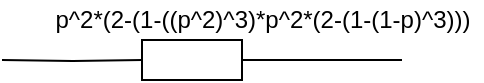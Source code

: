 <mxfile version="13.9.9" type="device"><diagram id="bxcGX9bLokBq_L7YCW0P" name="Page-1"><mxGraphModel dx="538" dy="520" grid="1" gridSize="10" guides="1" tooltips="1" connect="1" arrows="1" fold="1" page="1" pageScale="1" pageWidth="827" pageHeight="1169" math="0" shadow="0"><root><mxCell id="0"/><mxCell id="1" parent="0"/><mxCell id="Is6juXEBftdBYPK_7Bty-32" style="edgeStyle=orthogonalEdgeStyle;rounded=0;orthogonalLoop=1;jettySize=auto;html=1;entryX=0;entryY=0.5;entryDx=0;entryDy=0;startArrow=none;startFill=0;endArrow=none;endFill=0;" edge="1" parent="1" target="Is6juXEBftdBYPK_7Bty-5"><mxGeometry relative="1" as="geometry"><mxPoint x="90" y="290" as="sourcePoint"/></mxGeometry></mxCell><mxCell id="Is6juXEBftdBYPK_7Bty-17" style="edgeStyle=orthogonalEdgeStyle;rounded=0;orthogonalLoop=1;jettySize=auto;html=1;startArrow=none;startFill=0;endArrow=none;endFill=0;" edge="1" parent="1" source="Is6juXEBftdBYPK_7Bty-5"><mxGeometry relative="1" as="geometry"><mxPoint x="290" y="290" as="targetPoint"/></mxGeometry></mxCell><mxCell id="Is6juXEBftdBYPK_7Bty-5" value="" style="rounded=0;whiteSpace=wrap;html=1;" vertex="1" parent="1"><mxGeometry x="160" y="280" width="50" height="20" as="geometry"/></mxCell><mxCell id="Is6juXEBftdBYPK_7Bty-27" value="p^2*(2-(1-((p^2)^3)*p^2*(2-(1-(1-p)^3)))" style="text;html=1;align=center;verticalAlign=middle;resizable=0;points=[];autosize=1;" vertex="1" parent="1"><mxGeometry x="110" y="260" width="220" height="20" as="geometry"/></mxCell></root></mxGraphModel></diagram></mxfile>
